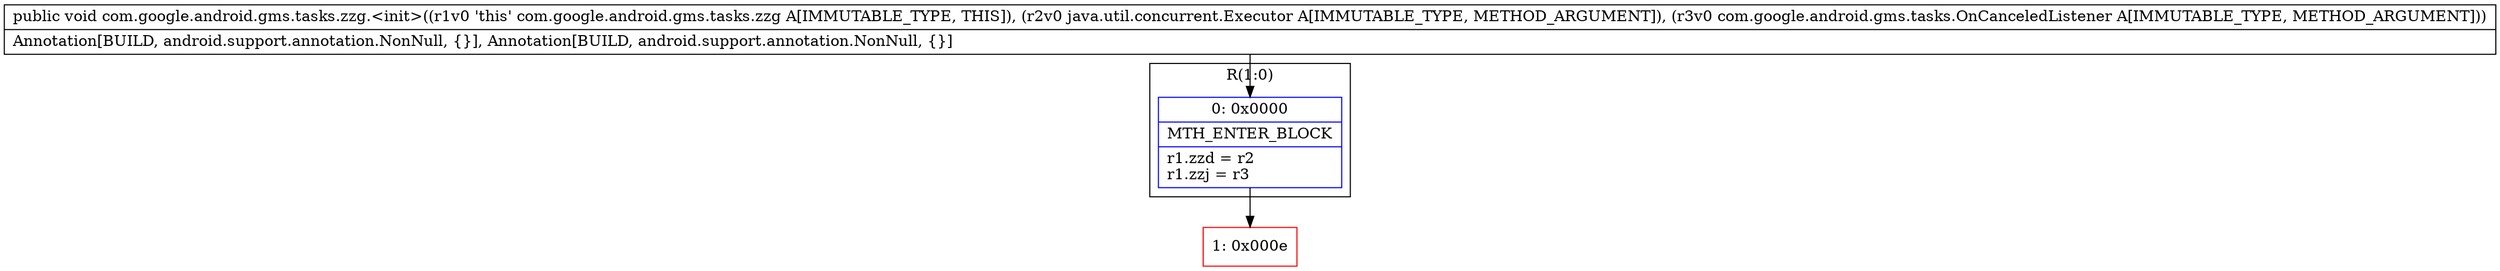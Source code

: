 digraph "CFG forcom.google.android.gms.tasks.zzg.\<init\>(Ljava\/util\/concurrent\/Executor;Lcom\/google\/android\/gms\/tasks\/OnCanceledListener;)V" {
subgraph cluster_Region_33534324 {
label = "R(1:0)";
node [shape=record,color=blue];
Node_0 [shape=record,label="{0\:\ 0x0000|MTH_ENTER_BLOCK\l|r1.zzd = r2\lr1.zzj = r3\l}"];
}
Node_1 [shape=record,color=red,label="{1\:\ 0x000e}"];
MethodNode[shape=record,label="{public void com.google.android.gms.tasks.zzg.\<init\>((r1v0 'this' com.google.android.gms.tasks.zzg A[IMMUTABLE_TYPE, THIS]), (r2v0 java.util.concurrent.Executor A[IMMUTABLE_TYPE, METHOD_ARGUMENT]), (r3v0 com.google.android.gms.tasks.OnCanceledListener A[IMMUTABLE_TYPE, METHOD_ARGUMENT]))  | Annotation[BUILD, android.support.annotation.NonNull, \{\}], Annotation[BUILD, android.support.annotation.NonNull, \{\}]\l}"];
MethodNode -> Node_0;
Node_0 -> Node_1;
}

